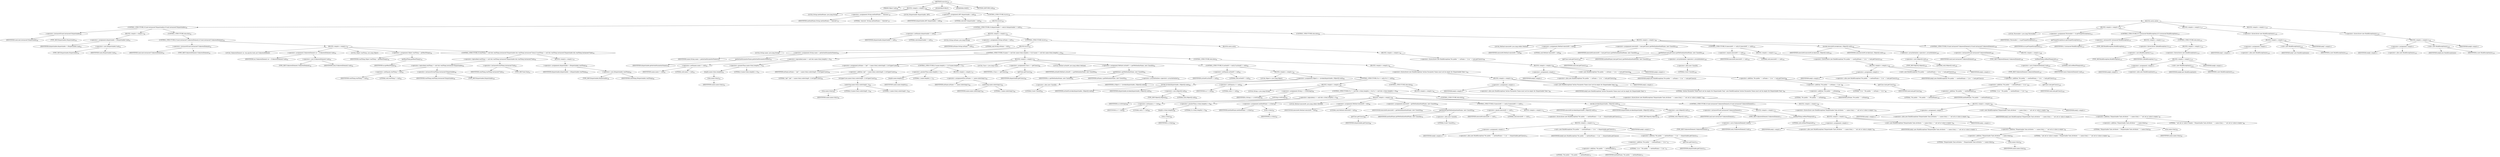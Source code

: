 digraph "execute" {  
"18" [label = <(METHOD,execute)<SUB>36</SUB>> ]
"19" [label = <(PARAM,Object task)<SUB>36</SUB>> ]
"20" [label = <(BLOCK,&lt;empty&gt;,&lt;empty&gt;)<SUB>36</SUB>> ]
"21" [label = <(LOCAL,String methodName: java.lang.String)> ]
"22" [label = <(&lt;operator&gt;.assignment,String methodName = &quot;execute&quot;)<SUB>37</SUB>> ]
"23" [label = <(IDENTIFIER,methodName,String methodName = &quot;execute&quot;)<SUB>37</SUB>> ]
"24" [label = <(LITERAL,&quot;execute&quot;,String methodName = &quot;execute&quot;)<SUB>37</SUB>> ]
"25" [label = <(LOCAL,Dispatchable dispatchable: ANY)> ]
"26" [label = <(&lt;operator&gt;.assignment,ANY dispatchable = null)<SUB>38</SUB>> ]
"27" [label = <(IDENTIFIER,dispatchable,ANY dispatchable = null)<SUB>38</SUB>> ]
"28" [label = <(LITERAL,null,ANY dispatchable = null)<SUB>38</SUB>> ]
"29" [label = <(CONTROL_STRUCTURE,try,try)<SUB>39</SUB>> ]
"30" [label = <(BLOCK,try,try)<SUB>39</SUB>> ]
"31" [label = <(CONTROL_STRUCTURE,if (task instanceof Dispatchable),if (task instanceof Dispatchable))<SUB>40</SUB>> ]
"32" [label = <(&lt;operator&gt;.instanceOf,task instanceof Dispatchable)<SUB>40</SUB>> ]
"33" [label = <(IDENTIFIER,task,task instanceof Dispatchable)<SUB>40</SUB>> ]
"34" [label = <(TYPE_REF,Dispatchable,Dispatchable)<SUB>40</SUB>> ]
"35" [label = <(BLOCK,&lt;empty&gt;,&lt;empty&gt;)<SUB>40</SUB>> ]
"36" [label = <(&lt;operator&gt;.assignment,dispatchable = (Dispatchable) task)<SUB>41</SUB>> ]
"37" [label = <(IDENTIFIER,dispatchable,dispatchable = (Dispatchable) task)<SUB>41</SUB>> ]
"38" [label = <(&lt;operator&gt;.cast,(Dispatchable) task)<SUB>41</SUB>> ]
"39" [label = <(TYPE_REF,Dispatchable,Dispatchable)<SUB>41</SUB>> ]
"40" [label = <(IDENTIFIER,task,(Dispatchable) task)<SUB>41</SUB>> ]
"41" [label = <(CONTROL_STRUCTURE,else,else)<SUB>42</SUB>> ]
"42" [label = <(CONTROL_STRUCTURE,if (task instanceof UnknownElement),if (task instanceof UnknownElement))<SUB>42</SUB>> ]
"43" [label = <(&lt;operator&gt;.instanceOf,task instanceof UnknownElement)<SUB>42</SUB>> ]
"44" [label = <(IDENTIFIER,task,task instanceof UnknownElement)<SUB>42</SUB>> ]
"45" [label = <(TYPE_REF,UnknownElement,UnknownElement)<SUB>42</SUB>> ]
"46" [label = <(BLOCK,&lt;empty&gt;,&lt;empty&gt;)<SUB>42</SUB>> ]
"47" [label = <(LOCAL,UnknownElement ue: org.apache.tools.ant.UnknownElement)> ]
"48" [label = <(&lt;operator&gt;.assignment,UnknownElement ue = (UnknownElement) task)<SUB>43</SUB>> ]
"49" [label = <(IDENTIFIER,ue,UnknownElement ue = (UnknownElement) task)<SUB>43</SUB>> ]
"50" [label = <(&lt;operator&gt;.cast,(UnknownElement) task)<SUB>43</SUB>> ]
"51" [label = <(TYPE_REF,UnknownElement,UnknownElement)<SUB>43</SUB>> ]
"52" [label = <(IDENTIFIER,task,(UnknownElement) task)<SUB>43</SUB>> ]
"53" [label = <(LOCAL,Object realThing: java.lang.Object)> ]
"54" [label = <(&lt;operator&gt;.assignment,Object realThing = getRealThing())<SUB>44</SUB>> ]
"55" [label = <(IDENTIFIER,realThing,Object realThing = getRealThing())<SUB>44</SUB>> ]
"56" [label = <(getRealThing,getRealThing())<SUB>44</SUB>> ]
"57" [label = <(IDENTIFIER,ue,getRealThing())<SUB>44</SUB>> ]
"58" [label = <(CONTROL_STRUCTURE,if (realThing != null &amp;&amp; realThing instanceof Dispatchable &amp;&amp; realThing instanceof Task),if (realThing != null &amp;&amp; realThing instanceof Dispatchable &amp;&amp; realThing instanceof Task))<SUB>45</SUB>> ]
"59" [label = <(&lt;operator&gt;.logicalAnd,realThing != null &amp;&amp; realThing instanceof Dispatchable &amp;&amp; realThing instanceof Task)<SUB>45</SUB>> ]
"60" [label = <(&lt;operator&gt;.logicalAnd,realThing != null &amp;&amp; realThing instanceof Dispatchable)<SUB>45</SUB>> ]
"61" [label = <(&lt;operator&gt;.notEquals,realThing != null)<SUB>45</SUB>> ]
"62" [label = <(IDENTIFIER,realThing,realThing != null)<SUB>45</SUB>> ]
"63" [label = <(LITERAL,null,realThing != null)<SUB>45</SUB>> ]
"64" [label = <(&lt;operator&gt;.instanceOf,realThing instanceof Dispatchable)<SUB>46</SUB>> ]
"65" [label = <(IDENTIFIER,realThing,realThing instanceof Dispatchable)<SUB>46</SUB>> ]
"66" [label = <(TYPE_REF,Dispatchable,Dispatchable)<SUB>46</SUB>> ]
"67" [label = <(&lt;operator&gt;.instanceOf,realThing instanceof Task)<SUB>47</SUB>> ]
"68" [label = <(IDENTIFIER,realThing,realThing instanceof Task)<SUB>47</SUB>> ]
"69" [label = <(TYPE_REF,Task,Task)<SUB>47</SUB>> ]
"70" [label = <(BLOCK,&lt;empty&gt;,&lt;empty&gt;)<SUB>47</SUB>> ]
"71" [label = <(&lt;operator&gt;.assignment,dispatchable = (Dispatchable) realThing)<SUB>48</SUB>> ]
"72" [label = <(IDENTIFIER,dispatchable,dispatchable = (Dispatchable) realThing)<SUB>48</SUB>> ]
"73" [label = <(&lt;operator&gt;.cast,(Dispatchable) realThing)<SUB>48</SUB>> ]
"74" [label = <(TYPE_REF,Dispatchable,Dispatchable)<SUB>48</SUB>> ]
"75" [label = <(IDENTIFIER,realThing,(Dispatchable) realThing)<SUB>48</SUB>> ]
"76" [label = <(CONTROL_STRUCTURE,if (dispatchable != null),if (dispatchable != null))<SUB>51</SUB>> ]
"77" [label = <(&lt;operator&gt;.notEquals,dispatchable != null)<SUB>51</SUB>> ]
"78" [label = <(IDENTIFIER,dispatchable,dispatchable != null)<SUB>51</SUB>> ]
"79" [label = <(LITERAL,null,dispatchable != null)<SUB>51</SUB>> ]
"80" [label = <(BLOCK,&lt;empty&gt;,&lt;empty&gt;)<SUB>51</SUB>> ]
"81" [label = <(LOCAL,String mName: java.lang.String)> ]
"82" [label = <(&lt;operator&gt;.assignment,String mName = null)<SUB>52</SUB>> ]
"83" [label = <(IDENTIFIER,mName,String mName = null)<SUB>52</SUB>> ]
"84" [label = <(LITERAL,null,String mName = null)<SUB>52</SUB>> ]
"85" [label = <(CONTROL_STRUCTURE,try,try)<SUB>53</SUB>> ]
"86" [label = <(BLOCK,try,try)<SUB>53</SUB>> ]
"87" [label = <(LOCAL,String name: java.lang.String)> ]
"88" [label = <(&lt;operator&gt;.assignment,String name = getActionParameterName())<SUB>54</SUB>> ]
"89" [label = <(IDENTIFIER,name,String name = getActionParameterName())<SUB>54</SUB>> ]
"90" [label = <(getActionParameterName,getActionParameterName())<SUB>54</SUB>> ]
"91" [label = <(IDENTIFIER,dispatchable,getActionParameterName())<SUB>54</SUB>> ]
"92" [label = <(CONTROL_STRUCTURE,if (name != null &amp;&amp; name.trim().length() &gt; 0),if (name != null &amp;&amp; name.trim().length() &gt; 0))<SUB>55</SUB>> ]
"93" [label = <(&lt;operator&gt;.logicalAnd,name != null &amp;&amp; name.trim().length() &gt; 0)<SUB>55</SUB>> ]
"94" [label = <(&lt;operator&gt;.notEquals,name != null)<SUB>55</SUB>> ]
"95" [label = <(IDENTIFIER,name,name != null)<SUB>55</SUB>> ]
"96" [label = <(LITERAL,null,name != null)<SUB>55</SUB>> ]
"97" [label = <(&lt;operator&gt;.greaterThan,name.trim().length() &gt; 0)<SUB>55</SUB>> ]
"98" [label = <(length,name.trim().length())<SUB>55</SUB>> ]
"99" [label = <(trim,name.trim())<SUB>55</SUB>> ]
"100" [label = <(IDENTIFIER,name,name.trim())<SUB>55</SUB>> ]
"101" [label = <(LITERAL,0,name.trim().length() &gt; 0)<SUB>55</SUB>> ]
"102" [label = <(BLOCK,&lt;empty&gt;,&lt;empty&gt;)<SUB>55</SUB>> ]
"103" [label = <(&lt;operator&gt;.assignment,mName = &quot;get&quot; + name.trim().substring(0, 1).toUpperCase())<SUB>56</SUB>> ]
"104" [label = <(IDENTIFIER,mName,mName = &quot;get&quot; + name.trim().substring(0, 1).toUpperCase())<SUB>56</SUB>> ]
"105" [label = <(&lt;operator&gt;.addition,&quot;get&quot; + name.trim().substring(0, 1).toUpperCase())<SUB>56</SUB>> ]
"106" [label = <(LITERAL,&quot;get&quot;,&quot;get&quot; + name.trim().substring(0, 1).toUpperCase())<SUB>56</SUB>> ]
"107" [label = <(toUpperCase,name.trim().substring(0, 1).toUpperCase())<SUB>56</SUB>> ]
"108" [label = <(substring,name.trim().substring(0, 1))<SUB>56</SUB>> ]
"109" [label = <(trim,name.trim())<SUB>56</SUB>> ]
"110" [label = <(IDENTIFIER,name,name.trim())<SUB>56</SUB>> ]
"111" [label = <(LITERAL,0,name.trim().substring(0, 1))<SUB>56</SUB>> ]
"112" [label = <(LITERAL,1,name.trim().substring(0, 1))<SUB>56</SUB>> ]
"113" [label = <(CONTROL_STRUCTURE,if (name.length() &gt; 1),if (name.length() &gt; 1))<SUB>57</SUB>> ]
"114" [label = <(&lt;operator&gt;.greaterThan,name.length() &gt; 1)<SUB>57</SUB>> ]
"115" [label = <(length,name.length())<SUB>57</SUB>> ]
"116" [label = <(IDENTIFIER,name,name.length())<SUB>57</SUB>> ]
"117" [label = <(LITERAL,1,name.length() &gt; 1)<SUB>57</SUB>> ]
"118" [label = <(BLOCK,&lt;empty&gt;,&lt;empty&gt;)<SUB>57</SUB>> ]
"119" [label = <(&lt;operator&gt;.assignmentPlus,mName += name.substring(1))<SUB>58</SUB>> ]
"120" [label = <(IDENTIFIER,mName,mName += name.substring(1))<SUB>58</SUB>> ]
"121" [label = <(substring,name.substring(1))<SUB>58</SUB>> ]
"122" [label = <(IDENTIFIER,name,name.substring(1))<SUB>58</SUB>> ]
"123" [label = <(LITERAL,1,name.substring(1))<SUB>58</SUB>> ]
"124" [label = <(LOCAL,Class c: java.lang.Class)> ]
"125" [label = <(&lt;operator&gt;.assignment,Class c = getClass())<SUB>60</SUB>> ]
"126" [label = <(IDENTIFIER,c,Class c = getClass())<SUB>60</SUB>> ]
"127" [label = <(getClass,getClass())<SUB>60</SUB>> ]
"128" [label = <(IDENTIFIER,dispatchable,getClass())<SUB>60</SUB>> ]
"129" [label = <(LOCAL,Method actionM: java.lang.reflect.Method)> ]
"130" [label = <(&lt;operator&gt;.assignment,Method actionM = c.getMethod(mName, new Class[0]))<SUB>61</SUB>> ]
"131" [label = <(IDENTIFIER,actionM,Method actionM = c.getMethod(mName, new Class[0]))<SUB>61</SUB>> ]
"132" [label = <(getMethod,c.getMethod(mName, new Class[0]))<SUB>61</SUB>> ]
"133" [label = <(IDENTIFIER,c,c.getMethod(mName, new Class[0]))<SUB>61</SUB>> ]
"134" [label = <(IDENTIFIER,mName,c.getMethod(mName, new Class[0]))<SUB>61</SUB>> ]
"135" [label = <(&lt;operator&gt;.arrayInitializer,&lt;operator&gt;.arrayInitializer)<SUB>61</SUB>> ]
"136" [label = <(&lt;operator&gt;.alloc,new Class[0])> ]
"137" [label = <(LITERAL,0,new Class[0])<SUB>61</SUB>> ]
"138" [label = <(CONTROL_STRUCTURE,if (actionM != null),if (actionM != null))<SUB>62</SUB>> ]
"139" [label = <(&lt;operator&gt;.notEquals,actionM != null)<SUB>62</SUB>> ]
"140" [label = <(IDENTIFIER,actionM,actionM != null)<SUB>62</SUB>> ]
"141" [label = <(LITERAL,null,actionM != null)<SUB>62</SUB>> ]
"142" [label = <(BLOCK,&lt;empty&gt;,&lt;empty&gt;)<SUB>62</SUB>> ]
"143" [label = <(LOCAL,Object o: java.lang.Object)> ]
"144" [label = <(&lt;operator&gt;.assignment,Object o = invoke(dispatchable, (Object[]) null))<SUB>63</SUB>> ]
"145" [label = <(IDENTIFIER,o,Object o = invoke(dispatchable, (Object[]) null))<SUB>63</SUB>> ]
"146" [label = <(invoke,invoke(dispatchable, (Object[]) null))<SUB>63</SUB>> ]
"147" [label = <(IDENTIFIER,actionM,invoke(dispatchable, (Object[]) null))<SUB>63</SUB>> ]
"148" [label = <(IDENTIFIER,dispatchable,invoke(dispatchable, (Object[]) null))<SUB>63</SUB>> ]
"149" [label = <(&lt;operator&gt;.cast,(Object[]) null)<SUB>63</SUB>> ]
"150" [label = <(TYPE_REF,Object[],Object[])<SUB>63</SUB>> ]
"151" [label = <(LITERAL,null,(Object[]) null)<SUB>63</SUB>> ]
"152" [label = <(CONTROL_STRUCTURE,if (o != null),if (o != null))<SUB>64</SUB>> ]
"153" [label = <(&lt;operator&gt;.notEquals,o != null)<SUB>64</SUB>> ]
"154" [label = <(IDENTIFIER,o,o != null)<SUB>64</SUB>> ]
"155" [label = <(LITERAL,null,o != null)<SUB>64</SUB>> ]
"156" [label = <(BLOCK,&lt;empty&gt;,&lt;empty&gt;)<SUB>64</SUB>> ]
"157" [label = <(LOCAL,String s: java.lang.String)> ]
"158" [label = <(&lt;operator&gt;.assignment,String s = o.toString())<SUB>65</SUB>> ]
"159" [label = <(IDENTIFIER,s,String s = o.toString())<SUB>65</SUB>> ]
"160" [label = <(toString,o.toString())<SUB>65</SUB>> ]
"161" [label = <(IDENTIFIER,o,o.toString())<SUB>65</SUB>> ]
"162" [label = <(CONTROL_STRUCTURE,if (s != null &amp;&amp; s.trim().length() &gt; 0),if (s != null &amp;&amp; s.trim().length() &gt; 0))<SUB>66</SUB>> ]
"163" [label = <(&lt;operator&gt;.logicalAnd,s != null &amp;&amp; s.trim().length() &gt; 0)<SUB>66</SUB>> ]
"164" [label = <(&lt;operator&gt;.notEquals,s != null)<SUB>66</SUB>> ]
"165" [label = <(IDENTIFIER,s,s != null)<SUB>66</SUB>> ]
"166" [label = <(LITERAL,null,s != null)<SUB>66</SUB>> ]
"167" [label = <(&lt;operator&gt;.greaterThan,s.trim().length() &gt; 0)<SUB>66</SUB>> ]
"168" [label = <(length,s.trim().length())<SUB>66</SUB>> ]
"169" [label = <(trim,s.trim())<SUB>66</SUB>> ]
"170" [label = <(IDENTIFIER,s,s.trim())<SUB>66</SUB>> ]
"171" [label = <(LITERAL,0,s.trim().length() &gt; 0)<SUB>66</SUB>> ]
"172" [label = <(BLOCK,&lt;empty&gt;,&lt;empty&gt;)<SUB>66</SUB>> ]
"173" [label = <(&lt;operator&gt;.assignment,methodName = s.trim())<SUB>67</SUB>> ]
"174" [label = <(IDENTIFIER,methodName,methodName = s.trim())<SUB>67</SUB>> ]
"175" [label = <(trim,s.trim())<SUB>67</SUB>> ]
"176" [label = <(IDENTIFIER,s,s.trim())<SUB>67</SUB>> ]
"177" [label = <(LOCAL,Method executeM: java.lang.reflect.Method)> ]
"178" [label = <(&lt;operator&gt;.assignment,Method executeM = null)<SUB>68</SUB>> ]
"179" [label = <(IDENTIFIER,executeM,Method executeM = null)<SUB>68</SUB>> ]
"180" [label = <(LITERAL,null,Method executeM = null)<SUB>68</SUB>> ]
"181" [label = <(&lt;operator&gt;.assignment,executeM = getMethod(methodName, new Class[0]))<SUB>69</SUB>> ]
"182" [label = <(IDENTIFIER,executeM,executeM = getMethod(methodName, new Class[0]))<SUB>69</SUB>> ]
"183" [label = <(getMethod,getMethod(methodName, new Class[0]))<SUB>69</SUB>> ]
"184" [label = <(getClass,getClass())<SUB>69</SUB>> ]
"185" [label = <(IDENTIFIER,dispatchable,getClass())<SUB>69</SUB>> ]
"186" [label = <(IDENTIFIER,methodName,getMethod(methodName, new Class[0]))<SUB>70</SUB>> ]
"187" [label = <(&lt;operator&gt;.alloc,new Class[0])> ]
"188" [label = <(LITERAL,0,new Class[0])<SUB>70</SUB>> ]
"189" [label = <(CONTROL_STRUCTURE,if (executeM == null),if (executeM == null))<SUB>71</SUB>> ]
"190" [label = <(&lt;operator&gt;.equals,executeM == null)<SUB>71</SUB>> ]
"191" [label = <(IDENTIFIER,executeM,executeM == null)<SUB>71</SUB>> ]
"192" [label = <(LITERAL,null,executeM == null)<SUB>71</SUB>> ]
"193" [label = <(BLOCK,&lt;empty&gt;,&lt;empty&gt;)<SUB>71</SUB>> ]
"194" [label = <(&lt;operator&gt;.throw,throw new BuildException(&quot;No public &quot; + methodName + &quot;() in &quot; + dispatchable.getClass());)<SUB>72</SUB>> ]
"195" [label = <(BLOCK,&lt;empty&gt;,&lt;empty&gt;)<SUB>72</SUB>> ]
"196" [label = <(&lt;operator&gt;.assignment,&lt;empty&gt;)> ]
"197" [label = <(IDENTIFIER,$obj0,&lt;empty&gt;)> ]
"198" [label = <(&lt;operator&gt;.alloc,new BuildException(&quot;No public &quot; + methodName + &quot;() in &quot; + dispatchable.getClass()))<SUB>72</SUB>> ]
"199" [label = <(&lt;init&gt;,new BuildException(&quot;No public &quot; + methodName + &quot;() in &quot; + dispatchable.getClass()))<SUB>72</SUB>> ]
"200" [label = <(IDENTIFIER,$obj0,new BuildException(&quot;No public &quot; + methodName + &quot;() in &quot; + dispatchable.getClass()))> ]
"201" [label = <(&lt;operator&gt;.addition,&quot;No public &quot; + methodName + &quot;() in &quot; + dispatchable.getClass())<SUB>73</SUB>> ]
"202" [label = <(&lt;operator&gt;.addition,&quot;No public &quot; + methodName + &quot;() in &quot;)<SUB>73</SUB>> ]
"203" [label = <(&lt;operator&gt;.addition,&quot;No public &quot; + methodName)<SUB>73</SUB>> ]
"204" [label = <(LITERAL,&quot;No public &quot;,&quot;No public &quot; + methodName)<SUB>73</SUB>> ]
"205" [label = <(IDENTIFIER,methodName,&quot;No public &quot; + methodName)<SUB>73</SUB>> ]
"206" [label = <(LITERAL,&quot;() in &quot;,&quot;No public &quot; + methodName + &quot;() in &quot;)<SUB>73</SUB>> ]
"207" [label = <(getClass,getClass())<SUB>74</SUB>> ]
"208" [label = <(IDENTIFIER,dispatchable,getClass())<SUB>74</SUB>> ]
"209" [label = <(IDENTIFIER,$obj0,&lt;empty&gt;)> ]
"210" [label = <(invoke,invoke(dispatchable, (Object[]) null))<SUB>76</SUB>> ]
"211" [label = <(IDENTIFIER,executeM,invoke(dispatchable, (Object[]) null))<SUB>76</SUB>> ]
"212" [label = <(IDENTIFIER,dispatchable,invoke(dispatchable, (Object[]) null))<SUB>76</SUB>> ]
"213" [label = <(&lt;operator&gt;.cast,(Object[]) null)<SUB>76</SUB>> ]
"214" [label = <(TYPE_REF,Object[],Object[])<SUB>76</SUB>> ]
"215" [label = <(LITERAL,null,(Object[]) null)<SUB>76</SUB>> ]
"216" [label = <(CONTROL_STRUCTURE,if (task instanceof UnknownElement),if (task instanceof UnknownElement))<SUB>77</SUB>> ]
"217" [label = <(&lt;operator&gt;.instanceOf,task instanceof UnknownElement)<SUB>77</SUB>> ]
"218" [label = <(IDENTIFIER,task,task instanceof UnknownElement)<SUB>77</SUB>> ]
"219" [label = <(TYPE_REF,UnknownElement,UnknownElement)<SUB>77</SUB>> ]
"220" [label = <(BLOCK,&lt;empty&gt;,&lt;empty&gt;)<SUB>77</SUB>> ]
"221" [label = <(setRealThing,setRealThing(null))<SUB>78</SUB>> ]
"222" [label = <(&lt;operator&gt;.cast,(UnknownElement) task)<SUB>78</SUB>> ]
"223" [label = <(TYPE_REF,UnknownElement,UnknownElement)<SUB>78</SUB>> ]
"224" [label = <(IDENTIFIER,task,(UnknownElement) task)<SUB>78</SUB>> ]
"225" [label = <(LITERAL,null,setRealThing(null))<SUB>78</SUB>> ]
"226" [label = <(CONTROL_STRUCTURE,else,else)<SUB>80</SUB>> ]
"227" [label = <(BLOCK,&lt;empty&gt;,&lt;empty&gt;)<SUB>80</SUB>> ]
"228" [label = <(&lt;operator&gt;.throw,throw new BuildException(&quot;Dispatchable Task attribute '&quot; + name.trim() + &quot;' not set or value is empty.&quot;);)<SUB>81</SUB>> ]
"229" [label = <(BLOCK,&lt;empty&gt;,&lt;empty&gt;)<SUB>81</SUB>> ]
"230" [label = <(&lt;operator&gt;.assignment,&lt;empty&gt;)> ]
"231" [label = <(IDENTIFIER,$obj1,&lt;empty&gt;)> ]
"232" [label = <(&lt;operator&gt;.alloc,new BuildException(&quot;Dispatchable Task attribute '&quot; + name.trim() + &quot;' not set or value is empty.&quot;))<SUB>81</SUB>> ]
"233" [label = <(&lt;init&gt;,new BuildException(&quot;Dispatchable Task attribute '&quot; + name.trim() + &quot;' not set or value is empty.&quot;))<SUB>81</SUB>> ]
"234" [label = <(IDENTIFIER,$obj1,new BuildException(&quot;Dispatchable Task attribute '&quot; + name.trim() + &quot;' not set or value is empty.&quot;))> ]
"235" [label = <(&lt;operator&gt;.addition,&quot;Dispatchable Task attribute '&quot; + name.trim() + &quot;' not set or value is empty.&quot;)<SUB>82</SUB>> ]
"236" [label = <(&lt;operator&gt;.addition,&quot;Dispatchable Task attribute '&quot; + name.trim())<SUB>82</SUB>> ]
"237" [label = <(LITERAL,&quot;Dispatchable Task attribute '&quot;,&quot;Dispatchable Task attribute '&quot; + name.trim())<SUB>82</SUB>> ]
"238" [label = <(trim,name.trim())<SUB>82</SUB>> ]
"239" [label = <(IDENTIFIER,name,name.trim())<SUB>82</SUB>> ]
"240" [label = <(LITERAL,&quot;' not set or value is empty.&quot;,&quot;Dispatchable Task attribute '&quot; + name.trim() + &quot;' not set or value is empty.&quot;)<SUB>83</SUB>> ]
"241" [label = <(IDENTIFIER,$obj1,&lt;empty&gt;)> ]
"242" [label = <(CONTROL_STRUCTURE,else,else)<SUB>85</SUB>> ]
"243" [label = <(BLOCK,&lt;empty&gt;,&lt;empty&gt;)<SUB>85</SUB>> ]
"244" [label = <(&lt;operator&gt;.throw,throw new BuildException(&quot;Dispatchable Task attribute '&quot; + name.trim() + &quot;' not set or value is empty.&quot;);)<SUB>86</SUB>> ]
"245" [label = <(BLOCK,&lt;empty&gt;,&lt;empty&gt;)<SUB>86</SUB>> ]
"246" [label = <(&lt;operator&gt;.assignment,&lt;empty&gt;)> ]
"247" [label = <(IDENTIFIER,$obj2,&lt;empty&gt;)> ]
"248" [label = <(&lt;operator&gt;.alloc,new BuildException(&quot;Dispatchable Task attribute '&quot; + name.trim() + &quot;' not set or value is empty.&quot;))<SUB>86</SUB>> ]
"249" [label = <(&lt;init&gt;,new BuildException(&quot;Dispatchable Task attribute '&quot; + name.trim() + &quot;' not set or value is empty.&quot;))<SUB>86</SUB>> ]
"250" [label = <(IDENTIFIER,$obj2,new BuildException(&quot;Dispatchable Task attribute '&quot; + name.trim() + &quot;' not set or value is empty.&quot;))> ]
"251" [label = <(&lt;operator&gt;.addition,&quot;Dispatchable Task attribute '&quot; + name.trim() + &quot;' not set or value is empty.&quot;)<SUB>87</SUB>> ]
"252" [label = <(&lt;operator&gt;.addition,&quot;Dispatchable Task attribute '&quot; + name.trim())<SUB>87</SUB>> ]
"253" [label = <(LITERAL,&quot;Dispatchable Task attribute '&quot;,&quot;Dispatchable Task attribute '&quot; + name.trim())<SUB>87</SUB>> ]
"254" [label = <(trim,name.trim())<SUB>87</SUB>> ]
"255" [label = <(IDENTIFIER,name,name.trim())<SUB>87</SUB>> ]
"256" [label = <(LITERAL,&quot;' not set or value is empty.&quot;,&quot;Dispatchable Task attribute '&quot; + name.trim() + &quot;' not set or value is empty.&quot;)<SUB>88</SUB>> ]
"257" [label = <(IDENTIFIER,$obj2,&lt;empty&gt;)> ]
"258" [label = <(CONTROL_STRUCTURE,else,else)<SUB>91</SUB>> ]
"259" [label = <(BLOCK,&lt;empty&gt;,&lt;empty&gt;)<SUB>91</SUB>> ]
"260" [label = <(&lt;operator&gt;.throw,throw new BuildException(&quot;Action Parameter Name must not be empty for Dispatchable Task.&quot;);)<SUB>92</SUB>> ]
"261" [label = <(BLOCK,&lt;empty&gt;,&lt;empty&gt;)<SUB>92</SUB>> ]
"262" [label = <(&lt;operator&gt;.assignment,&lt;empty&gt;)> ]
"263" [label = <(IDENTIFIER,$obj3,&lt;empty&gt;)> ]
"264" [label = <(&lt;operator&gt;.alloc,new BuildException(&quot;Action Parameter Name must not be empty for Dispatchable Task.&quot;))<SUB>92</SUB>> ]
"265" [label = <(&lt;init&gt;,new BuildException(&quot;Action Parameter Name must not be empty for Dispatchable Task.&quot;))<SUB>92</SUB>> ]
"266" [label = <(IDENTIFIER,$obj3,new BuildException(&quot;Action Parameter Name must not be empty for Dispatchable Task.&quot;))> ]
"267" [label = <(LITERAL,&quot;Action Parameter Name must not be empty for Dispatchable Task.&quot;,new BuildException(&quot;Action Parameter Name must not be empty for Dispatchable Task.&quot;))<SUB>93</SUB>> ]
"268" [label = <(IDENTIFIER,$obj3,&lt;empty&gt;)> ]
"269" [label = <(BLOCK,catch,catch)> ]
"270" [label = <(BLOCK,&lt;empty&gt;,&lt;empty&gt;)<SUB>95</SUB>> ]
"271" [label = <(&lt;operator&gt;.throw,throw new BuildException(&quot;No public &quot; + mName + &quot;() in &quot; + task.getClass());)<SUB>96</SUB>> ]
"272" [label = <(BLOCK,&lt;empty&gt;,&lt;empty&gt;)<SUB>96</SUB>> ]
"273" [label = <(&lt;operator&gt;.assignment,&lt;empty&gt;)> ]
"274" [label = <(IDENTIFIER,$obj4,&lt;empty&gt;)> ]
"275" [label = <(&lt;operator&gt;.alloc,new BuildException(&quot;No public &quot; + mName + &quot;() in &quot; + task.getClass()))<SUB>96</SUB>> ]
"276" [label = <(&lt;init&gt;,new BuildException(&quot;No public &quot; + mName + &quot;() in &quot; + task.getClass()))<SUB>96</SUB>> ]
"277" [label = <(IDENTIFIER,$obj4,new BuildException(&quot;No public &quot; + mName + &quot;() in &quot; + task.getClass()))> ]
"278" [label = <(&lt;operator&gt;.addition,&quot;No public &quot; + mName + &quot;() in &quot; + task.getClass())<SUB>96</SUB>> ]
"279" [label = <(&lt;operator&gt;.addition,&quot;No public &quot; + mName + &quot;() in &quot;)<SUB>96</SUB>> ]
"280" [label = <(&lt;operator&gt;.addition,&quot;No public &quot; + mName)<SUB>96</SUB>> ]
"281" [label = <(LITERAL,&quot;No public &quot;,&quot;No public &quot; + mName)<SUB>96</SUB>> ]
"282" [label = <(IDENTIFIER,mName,&quot;No public &quot; + mName)<SUB>96</SUB>> ]
"283" [label = <(LITERAL,&quot;() in &quot;,&quot;No public &quot; + mName + &quot;() in &quot;)<SUB>96</SUB>> ]
"284" [label = <(getClass,task.getClass())<SUB>96</SUB>> ]
"285" [label = <(IDENTIFIER,task,task.getClass())<SUB>96</SUB>> ]
"286" [label = <(IDENTIFIER,$obj4,&lt;empty&gt;)> ]
"287" [label = <(CONTROL_STRUCTURE,else,else)<SUB>98</SUB>> ]
"288" [label = <(BLOCK,&lt;empty&gt;,&lt;empty&gt;)<SUB>98</SUB>> ]
"289" [label = <(LOCAL,Method executeM: java.lang.reflect.Method)> ]
"290" [label = <(&lt;operator&gt;.assignment,Method executeM = null)<SUB>99</SUB>> ]
"291" [label = <(IDENTIFIER,executeM,Method executeM = null)<SUB>99</SUB>> ]
"292" [label = <(LITERAL,null,Method executeM = null)<SUB>99</SUB>> ]
"293" [label = <(&lt;operator&gt;.assignment,executeM = task.getClass().getMethod(methodName, new Class[0]))<SUB>100</SUB>> ]
"294" [label = <(IDENTIFIER,executeM,executeM = task.getClass().getMethod(methodName, new Class[0]))<SUB>100</SUB>> ]
"295" [label = <(getMethod,task.getClass().getMethod(methodName, new Class[0]))<SUB>100</SUB>> ]
"296" [label = <(getClass,task.getClass())<SUB>100</SUB>> ]
"297" [label = <(IDENTIFIER,task,task.getClass())<SUB>100</SUB>> ]
"298" [label = <(IDENTIFIER,methodName,task.getClass().getMethod(methodName, new Class[0]))<SUB>100</SUB>> ]
"299" [label = <(&lt;operator&gt;.arrayInitializer,&lt;operator&gt;.arrayInitializer)<SUB>100</SUB>> ]
"300" [label = <(&lt;operator&gt;.alloc,new Class[0])> ]
"301" [label = <(LITERAL,0,new Class[0])<SUB>100</SUB>> ]
"302" [label = <(CONTROL_STRUCTURE,if (executeM == null),if (executeM == null))<SUB>101</SUB>> ]
"303" [label = <(&lt;operator&gt;.equals,executeM == null)<SUB>101</SUB>> ]
"304" [label = <(IDENTIFIER,executeM,executeM == null)<SUB>101</SUB>> ]
"305" [label = <(LITERAL,null,executeM == null)<SUB>101</SUB>> ]
"306" [label = <(BLOCK,&lt;empty&gt;,&lt;empty&gt;)<SUB>101</SUB>> ]
"307" [label = <(&lt;operator&gt;.throw,throw new BuildException(&quot;No public &quot; + methodName + &quot;() in &quot; + task.getClass());)<SUB>102</SUB>> ]
"308" [label = <(BLOCK,&lt;empty&gt;,&lt;empty&gt;)<SUB>102</SUB>> ]
"309" [label = <(&lt;operator&gt;.assignment,&lt;empty&gt;)> ]
"310" [label = <(IDENTIFIER,$obj5,&lt;empty&gt;)> ]
"311" [label = <(&lt;operator&gt;.alloc,new BuildException(&quot;No public &quot; + methodName + &quot;() in &quot; + task.getClass()))<SUB>102</SUB>> ]
"312" [label = <(&lt;init&gt;,new BuildException(&quot;No public &quot; + methodName + &quot;() in &quot; + task.getClass()))<SUB>102</SUB>> ]
"313" [label = <(IDENTIFIER,$obj5,new BuildException(&quot;No public &quot; + methodName + &quot;() in &quot; + task.getClass()))> ]
"314" [label = <(&lt;operator&gt;.addition,&quot;No public &quot; + methodName + &quot;() in &quot; + task.getClass())<SUB>102</SUB>> ]
"315" [label = <(&lt;operator&gt;.addition,&quot;No public &quot; + methodName + &quot;() in &quot;)<SUB>102</SUB>> ]
"316" [label = <(&lt;operator&gt;.addition,&quot;No public &quot; + methodName)<SUB>102</SUB>> ]
"317" [label = <(LITERAL,&quot;No public &quot;,&quot;No public &quot; + methodName)<SUB>102</SUB>> ]
"318" [label = <(IDENTIFIER,methodName,&quot;No public &quot; + methodName)<SUB>102</SUB>> ]
"319" [label = <(LITERAL,&quot;() in &quot;,&quot;No public &quot; + methodName + &quot;() in &quot;)<SUB>102</SUB>> ]
"320" [label = <(getClass,task.getClass())<SUB>103</SUB>> ]
"321" [label = <(IDENTIFIER,task,task.getClass())<SUB>103</SUB>> ]
"322" [label = <(IDENTIFIER,$obj5,&lt;empty&gt;)> ]
"323" [label = <(invoke,executeM.invoke(task, (Object[]) null))<SUB>105</SUB>> ]
"324" [label = <(IDENTIFIER,executeM,executeM.invoke(task, (Object[]) null))<SUB>105</SUB>> ]
"325" [label = <(IDENTIFIER,task,executeM.invoke(task, (Object[]) null))<SUB>105</SUB>> ]
"326" [label = <(&lt;operator&gt;.arrayInitializer,&lt;operator&gt;.arrayInitializer)<SUB>105</SUB>> ]
"327" [label = <(&lt;operator&gt;.cast,(Object[]) null)<SUB>105</SUB>> ]
"328" [label = <(TYPE_REF,Object[],Object[])<SUB>105</SUB>> ]
"329" [label = <(LITERAL,null,(Object[]) null)<SUB>105</SUB>> ]
"330" [label = <(CONTROL_STRUCTURE,if (task instanceof UnknownElement),if (task instanceof UnknownElement))<SUB>106</SUB>> ]
"331" [label = <(&lt;operator&gt;.instanceOf,task instanceof UnknownElement)<SUB>106</SUB>> ]
"332" [label = <(IDENTIFIER,task,task instanceof UnknownElement)<SUB>106</SUB>> ]
"333" [label = <(TYPE_REF,UnknownElement,UnknownElement)<SUB>106</SUB>> ]
"334" [label = <(BLOCK,&lt;empty&gt;,&lt;empty&gt;)<SUB>106</SUB>> ]
"335" [label = <(setRealThing,setRealThing(null))<SUB>107</SUB>> ]
"336" [label = <(&lt;operator&gt;.cast,(UnknownElement) task)<SUB>107</SUB>> ]
"337" [label = <(TYPE_REF,UnknownElement,UnknownElement)<SUB>107</SUB>> ]
"338" [label = <(IDENTIFIER,task,(UnknownElement) task)<SUB>107</SUB>> ]
"339" [label = <(LITERAL,null,setRealThing(null))<SUB>107</SUB>> ]
"340" [label = <(BLOCK,catch,catch)> ]
"341" [label = <(BLOCK,&lt;empty&gt;,&lt;empty&gt;)<SUB>110</SUB>> ]
"342" [label = <(LOCAL,Throwable t: java.lang.Throwable)> ]
"343" [label = <(&lt;operator&gt;.assignment,Throwable t = ie.getTargetException())<SUB>111</SUB>> ]
"344" [label = <(IDENTIFIER,t,Throwable t = ie.getTargetException())<SUB>111</SUB>> ]
"345" [label = <(getTargetException,ie.getTargetException())<SUB>111</SUB>> ]
"346" [label = <(IDENTIFIER,ie,ie.getTargetException())<SUB>111</SUB>> ]
"347" [label = <(CONTROL_STRUCTURE,if (t instanceof BuildException),if (t instanceof BuildException))<SUB>112</SUB>> ]
"348" [label = <(&lt;operator&gt;.instanceOf,t instanceof BuildException)<SUB>112</SUB>> ]
"349" [label = <(IDENTIFIER,t,t instanceof BuildException)<SUB>112</SUB>> ]
"350" [label = <(TYPE_REF,BuildException,BuildException)<SUB>112</SUB>> ]
"351" [label = <(BLOCK,&lt;empty&gt;,&lt;empty&gt;)<SUB>112</SUB>> ]
"352" [label = <(&lt;operator&gt;.throw,throw ((BuildException) t);)<SUB>113</SUB>> ]
"353" [label = <(&lt;operator&gt;.cast,(BuildException) t)<SUB>113</SUB>> ]
"354" [label = <(TYPE_REF,BuildException,BuildException)<SUB>113</SUB>> ]
"355" [label = <(IDENTIFIER,t,(BuildException) t)<SUB>113</SUB>> ]
"356" [label = <(CONTROL_STRUCTURE,else,else)<SUB>114</SUB>> ]
"357" [label = <(BLOCK,&lt;empty&gt;,&lt;empty&gt;)<SUB>114</SUB>> ]
"358" [label = <(&lt;operator&gt;.throw,throw new BuildException(t);)<SUB>115</SUB>> ]
"359" [label = <(BLOCK,&lt;empty&gt;,&lt;empty&gt;)<SUB>115</SUB>> ]
"360" [label = <(&lt;operator&gt;.assignment,&lt;empty&gt;)> ]
"361" [label = <(IDENTIFIER,$obj6,&lt;empty&gt;)> ]
"362" [label = <(&lt;operator&gt;.alloc,new BuildException(t))<SUB>115</SUB>> ]
"363" [label = <(&lt;init&gt;,new BuildException(t))<SUB>115</SUB>> ]
"364" [label = <(IDENTIFIER,$obj6,new BuildException(t))> ]
"365" [label = <(IDENTIFIER,t,new BuildException(t))<SUB>115</SUB>> ]
"366" [label = <(IDENTIFIER,$obj6,&lt;empty&gt;)> ]
"367" [label = <(BLOCK,&lt;empty&gt;,&lt;empty&gt;)<SUB>117</SUB>> ]
"368" [label = <(&lt;operator&gt;.throw,throw new BuildException(e);)<SUB>118</SUB>> ]
"369" [label = <(BLOCK,&lt;empty&gt;,&lt;empty&gt;)<SUB>118</SUB>> ]
"370" [label = <(&lt;operator&gt;.assignment,&lt;empty&gt;)> ]
"371" [label = <(IDENTIFIER,$obj7,&lt;empty&gt;)> ]
"372" [label = <(&lt;operator&gt;.alloc,new BuildException(e))<SUB>118</SUB>> ]
"373" [label = <(&lt;init&gt;,new BuildException(e))<SUB>118</SUB>> ]
"374" [label = <(IDENTIFIER,$obj7,new BuildException(e))> ]
"375" [label = <(IDENTIFIER,e,new BuildException(e))<SUB>118</SUB>> ]
"376" [label = <(IDENTIFIER,$obj7,&lt;empty&gt;)> ]
"377" [label = <(BLOCK,&lt;empty&gt;,&lt;empty&gt;)<SUB>119</SUB>> ]
"378" [label = <(&lt;operator&gt;.throw,throw new BuildException(e);)<SUB>120</SUB>> ]
"379" [label = <(BLOCK,&lt;empty&gt;,&lt;empty&gt;)<SUB>120</SUB>> ]
"380" [label = <(&lt;operator&gt;.assignment,&lt;empty&gt;)> ]
"381" [label = <(IDENTIFIER,$obj8,&lt;empty&gt;)> ]
"382" [label = <(&lt;operator&gt;.alloc,new BuildException(e))<SUB>120</SUB>> ]
"383" [label = <(&lt;init&gt;,new BuildException(e))<SUB>120</SUB>> ]
"384" [label = <(IDENTIFIER,$obj8,new BuildException(e))> ]
"385" [label = <(IDENTIFIER,e,new BuildException(e))<SUB>120</SUB>> ]
"386" [label = <(IDENTIFIER,$obj8,&lt;empty&gt;)> ]
"387" [label = <(MODIFIER,PUBLIC)> ]
"388" [label = <(MODIFIER,STATIC)> ]
"389" [label = <(METHOD_RETURN,void)<SUB>36</SUB>> ]
  "18" -> "19" 
  "18" -> "20" 
  "18" -> "387" 
  "18" -> "388" 
  "18" -> "389" 
  "20" -> "21" 
  "20" -> "22" 
  "20" -> "25" 
  "20" -> "26" 
  "20" -> "29" 
  "22" -> "23" 
  "22" -> "24" 
  "26" -> "27" 
  "26" -> "28" 
  "29" -> "30" 
  "29" -> "340" 
  "30" -> "31" 
  "30" -> "76" 
  "31" -> "32" 
  "31" -> "35" 
  "31" -> "41" 
  "32" -> "33" 
  "32" -> "34" 
  "35" -> "36" 
  "36" -> "37" 
  "36" -> "38" 
  "38" -> "39" 
  "38" -> "40" 
  "41" -> "42" 
  "42" -> "43" 
  "42" -> "46" 
  "43" -> "44" 
  "43" -> "45" 
  "46" -> "47" 
  "46" -> "48" 
  "46" -> "53" 
  "46" -> "54" 
  "46" -> "58" 
  "48" -> "49" 
  "48" -> "50" 
  "50" -> "51" 
  "50" -> "52" 
  "54" -> "55" 
  "54" -> "56" 
  "56" -> "57" 
  "58" -> "59" 
  "58" -> "70" 
  "59" -> "60" 
  "59" -> "67" 
  "60" -> "61" 
  "60" -> "64" 
  "61" -> "62" 
  "61" -> "63" 
  "64" -> "65" 
  "64" -> "66" 
  "67" -> "68" 
  "67" -> "69" 
  "70" -> "71" 
  "71" -> "72" 
  "71" -> "73" 
  "73" -> "74" 
  "73" -> "75" 
  "76" -> "77" 
  "76" -> "80" 
  "76" -> "287" 
  "77" -> "78" 
  "77" -> "79" 
  "80" -> "81" 
  "80" -> "82" 
  "80" -> "85" 
  "82" -> "83" 
  "82" -> "84" 
  "85" -> "86" 
  "85" -> "269" 
  "86" -> "87" 
  "86" -> "88" 
  "86" -> "92" 
  "88" -> "89" 
  "88" -> "90" 
  "90" -> "91" 
  "92" -> "93" 
  "92" -> "102" 
  "92" -> "258" 
  "93" -> "94" 
  "93" -> "97" 
  "94" -> "95" 
  "94" -> "96" 
  "97" -> "98" 
  "97" -> "101" 
  "98" -> "99" 
  "99" -> "100" 
  "102" -> "103" 
  "102" -> "113" 
  "102" -> "124" 
  "102" -> "125" 
  "102" -> "129" 
  "102" -> "130" 
  "102" -> "138" 
  "103" -> "104" 
  "103" -> "105" 
  "105" -> "106" 
  "105" -> "107" 
  "107" -> "108" 
  "108" -> "109" 
  "108" -> "111" 
  "108" -> "112" 
  "109" -> "110" 
  "113" -> "114" 
  "113" -> "118" 
  "114" -> "115" 
  "114" -> "117" 
  "115" -> "116" 
  "118" -> "119" 
  "119" -> "120" 
  "119" -> "121" 
  "121" -> "122" 
  "121" -> "123" 
  "125" -> "126" 
  "125" -> "127" 
  "127" -> "128" 
  "130" -> "131" 
  "130" -> "132" 
  "132" -> "133" 
  "132" -> "134" 
  "132" -> "135" 
  "135" -> "136" 
  "136" -> "137" 
  "138" -> "139" 
  "138" -> "142" 
  "139" -> "140" 
  "139" -> "141" 
  "142" -> "143" 
  "142" -> "144" 
  "142" -> "152" 
  "144" -> "145" 
  "144" -> "146" 
  "146" -> "147" 
  "146" -> "148" 
  "146" -> "149" 
  "149" -> "150" 
  "149" -> "151" 
  "152" -> "153" 
  "152" -> "156" 
  "152" -> "242" 
  "153" -> "154" 
  "153" -> "155" 
  "156" -> "157" 
  "156" -> "158" 
  "156" -> "162" 
  "158" -> "159" 
  "158" -> "160" 
  "160" -> "161" 
  "162" -> "163" 
  "162" -> "172" 
  "162" -> "226" 
  "163" -> "164" 
  "163" -> "167" 
  "164" -> "165" 
  "164" -> "166" 
  "167" -> "168" 
  "167" -> "171" 
  "168" -> "169" 
  "169" -> "170" 
  "172" -> "173" 
  "172" -> "177" 
  "172" -> "178" 
  "172" -> "181" 
  "172" -> "189" 
  "172" -> "210" 
  "172" -> "216" 
  "173" -> "174" 
  "173" -> "175" 
  "175" -> "176" 
  "178" -> "179" 
  "178" -> "180" 
  "181" -> "182" 
  "181" -> "183" 
  "183" -> "184" 
  "183" -> "186" 
  "183" -> "187" 
  "184" -> "185" 
  "187" -> "188" 
  "189" -> "190" 
  "189" -> "193" 
  "190" -> "191" 
  "190" -> "192" 
  "193" -> "194" 
  "194" -> "195" 
  "195" -> "196" 
  "195" -> "199" 
  "195" -> "209" 
  "196" -> "197" 
  "196" -> "198" 
  "199" -> "200" 
  "199" -> "201" 
  "201" -> "202" 
  "201" -> "207" 
  "202" -> "203" 
  "202" -> "206" 
  "203" -> "204" 
  "203" -> "205" 
  "207" -> "208" 
  "210" -> "211" 
  "210" -> "212" 
  "210" -> "213" 
  "213" -> "214" 
  "213" -> "215" 
  "216" -> "217" 
  "216" -> "220" 
  "217" -> "218" 
  "217" -> "219" 
  "220" -> "221" 
  "221" -> "222" 
  "221" -> "225" 
  "222" -> "223" 
  "222" -> "224" 
  "226" -> "227" 
  "227" -> "228" 
  "228" -> "229" 
  "229" -> "230" 
  "229" -> "233" 
  "229" -> "241" 
  "230" -> "231" 
  "230" -> "232" 
  "233" -> "234" 
  "233" -> "235" 
  "235" -> "236" 
  "235" -> "240" 
  "236" -> "237" 
  "236" -> "238" 
  "238" -> "239" 
  "242" -> "243" 
  "243" -> "244" 
  "244" -> "245" 
  "245" -> "246" 
  "245" -> "249" 
  "245" -> "257" 
  "246" -> "247" 
  "246" -> "248" 
  "249" -> "250" 
  "249" -> "251" 
  "251" -> "252" 
  "251" -> "256" 
  "252" -> "253" 
  "252" -> "254" 
  "254" -> "255" 
  "258" -> "259" 
  "259" -> "260" 
  "260" -> "261" 
  "261" -> "262" 
  "261" -> "265" 
  "261" -> "268" 
  "262" -> "263" 
  "262" -> "264" 
  "265" -> "266" 
  "265" -> "267" 
  "269" -> "270" 
  "270" -> "271" 
  "271" -> "272" 
  "272" -> "273" 
  "272" -> "276" 
  "272" -> "286" 
  "273" -> "274" 
  "273" -> "275" 
  "276" -> "277" 
  "276" -> "278" 
  "278" -> "279" 
  "278" -> "284" 
  "279" -> "280" 
  "279" -> "283" 
  "280" -> "281" 
  "280" -> "282" 
  "284" -> "285" 
  "287" -> "288" 
  "288" -> "289" 
  "288" -> "290" 
  "288" -> "293" 
  "288" -> "302" 
  "288" -> "323" 
  "288" -> "330" 
  "290" -> "291" 
  "290" -> "292" 
  "293" -> "294" 
  "293" -> "295" 
  "295" -> "296" 
  "295" -> "298" 
  "295" -> "299" 
  "296" -> "297" 
  "299" -> "300" 
  "300" -> "301" 
  "302" -> "303" 
  "302" -> "306" 
  "303" -> "304" 
  "303" -> "305" 
  "306" -> "307" 
  "307" -> "308" 
  "308" -> "309" 
  "308" -> "312" 
  "308" -> "322" 
  "309" -> "310" 
  "309" -> "311" 
  "312" -> "313" 
  "312" -> "314" 
  "314" -> "315" 
  "314" -> "320" 
  "315" -> "316" 
  "315" -> "319" 
  "316" -> "317" 
  "316" -> "318" 
  "320" -> "321" 
  "323" -> "324" 
  "323" -> "325" 
  "323" -> "326" 
  "326" -> "327" 
  "327" -> "328" 
  "327" -> "329" 
  "330" -> "331" 
  "330" -> "334" 
  "331" -> "332" 
  "331" -> "333" 
  "334" -> "335" 
  "335" -> "336" 
  "335" -> "339" 
  "336" -> "337" 
  "336" -> "338" 
  "340" -> "341" 
  "340" -> "367" 
  "340" -> "377" 
  "341" -> "342" 
  "341" -> "343" 
  "341" -> "347" 
  "343" -> "344" 
  "343" -> "345" 
  "345" -> "346" 
  "347" -> "348" 
  "347" -> "351" 
  "347" -> "356" 
  "348" -> "349" 
  "348" -> "350" 
  "351" -> "352" 
  "352" -> "353" 
  "353" -> "354" 
  "353" -> "355" 
  "356" -> "357" 
  "357" -> "358" 
  "358" -> "359" 
  "359" -> "360" 
  "359" -> "363" 
  "359" -> "366" 
  "360" -> "361" 
  "360" -> "362" 
  "363" -> "364" 
  "363" -> "365" 
  "367" -> "368" 
  "368" -> "369" 
  "369" -> "370" 
  "369" -> "373" 
  "369" -> "376" 
  "370" -> "371" 
  "370" -> "372" 
  "373" -> "374" 
  "373" -> "375" 
  "377" -> "378" 
  "378" -> "379" 
  "379" -> "380" 
  "379" -> "383" 
  "379" -> "386" 
  "380" -> "381" 
  "380" -> "382" 
  "383" -> "384" 
  "383" -> "385" 
}
